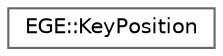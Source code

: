 digraph "Graphical Class Hierarchy"
{
 // LATEX_PDF_SIZE
  bgcolor="transparent";
  edge [fontname=Helvetica,fontsize=10,labelfontname=Helvetica,labelfontsize=10];
  node [fontname=Helvetica,fontsize=10,shape=box,height=0.2,width=0.4];
  rankdir="LR";
  Node0 [id="Node000000",label="EGE::KeyPosition",height=0.2,width=0.4,color="grey40", fillcolor="white", style="filled",URL="$structEGE_1_1KeyPosition.html",tooltip="Represents the position of a bone at a specific time."];
}
